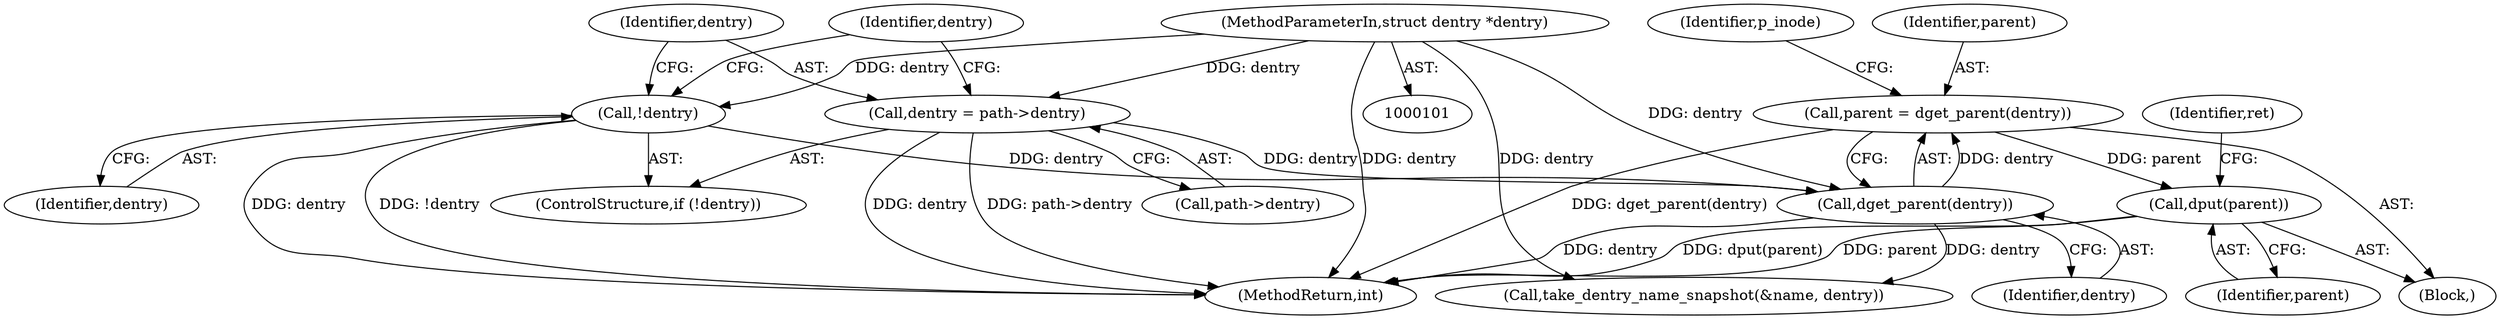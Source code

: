 digraph "0_linux_49d31c2f389acfe83417083e1208422b4091cd9e_1@pointer" {
"1000129" [label="(Call,parent = dget_parent(dentry))"];
"1000131" [label="(Call,dget_parent(dentry))"];
"1000113" [label="(Call,!dentry)"];
"1000103" [label="(MethodParameterIn,struct dentry *dentry)"];
"1000115" [label="(Call,dentry = path->dentry)"];
"1000191" [label="(Call,dput(parent))"];
"1000114" [label="(Identifier,dentry)"];
"1000105" [label="(Block,)"];
"1000194" [label="(Identifier,ret)"];
"1000195" [label="(MethodReturn,int)"];
"1000131" [label="(Call,dget_parent(dentry))"];
"1000113" [label="(Call,!dentry)"];
"1000191" [label="(Call,dput(parent))"];
"1000103" [label="(MethodParameterIn,struct dentry *dentry)"];
"1000130" [label="(Identifier,parent)"];
"1000116" [label="(Identifier,dentry)"];
"1000129" [label="(Call,parent = dget_parent(dentry))"];
"1000112" [label="(ControlStructure,if (!dentry))"];
"1000134" [label="(Identifier,p_inode)"];
"1000157" [label="(Call,take_dentry_name_snapshot(&name, dentry))"];
"1000124" [label="(Identifier,dentry)"];
"1000132" [label="(Identifier,dentry)"];
"1000117" [label="(Call,path->dentry)"];
"1000192" [label="(Identifier,parent)"];
"1000115" [label="(Call,dentry = path->dentry)"];
"1000129" -> "1000105"  [label="AST: "];
"1000129" -> "1000131"  [label="CFG: "];
"1000130" -> "1000129"  [label="AST: "];
"1000131" -> "1000129"  [label="AST: "];
"1000134" -> "1000129"  [label="CFG: "];
"1000129" -> "1000195"  [label="DDG: dget_parent(dentry)"];
"1000131" -> "1000129"  [label="DDG: dentry"];
"1000129" -> "1000191"  [label="DDG: parent"];
"1000131" -> "1000132"  [label="CFG: "];
"1000132" -> "1000131"  [label="AST: "];
"1000131" -> "1000195"  [label="DDG: dentry"];
"1000113" -> "1000131"  [label="DDG: dentry"];
"1000115" -> "1000131"  [label="DDG: dentry"];
"1000103" -> "1000131"  [label="DDG: dentry"];
"1000131" -> "1000157"  [label="DDG: dentry"];
"1000113" -> "1000112"  [label="AST: "];
"1000113" -> "1000114"  [label="CFG: "];
"1000114" -> "1000113"  [label="AST: "];
"1000116" -> "1000113"  [label="CFG: "];
"1000124" -> "1000113"  [label="CFG: "];
"1000113" -> "1000195"  [label="DDG: dentry"];
"1000113" -> "1000195"  [label="DDG: !dentry"];
"1000103" -> "1000113"  [label="DDG: dentry"];
"1000103" -> "1000101"  [label="AST: "];
"1000103" -> "1000195"  [label="DDG: dentry"];
"1000103" -> "1000115"  [label="DDG: dentry"];
"1000103" -> "1000157"  [label="DDG: dentry"];
"1000115" -> "1000112"  [label="AST: "];
"1000115" -> "1000117"  [label="CFG: "];
"1000116" -> "1000115"  [label="AST: "];
"1000117" -> "1000115"  [label="AST: "];
"1000124" -> "1000115"  [label="CFG: "];
"1000115" -> "1000195"  [label="DDG: path->dentry"];
"1000115" -> "1000195"  [label="DDG: dentry"];
"1000191" -> "1000105"  [label="AST: "];
"1000191" -> "1000192"  [label="CFG: "];
"1000192" -> "1000191"  [label="AST: "];
"1000194" -> "1000191"  [label="CFG: "];
"1000191" -> "1000195"  [label="DDG: dput(parent)"];
"1000191" -> "1000195"  [label="DDG: parent"];
}
